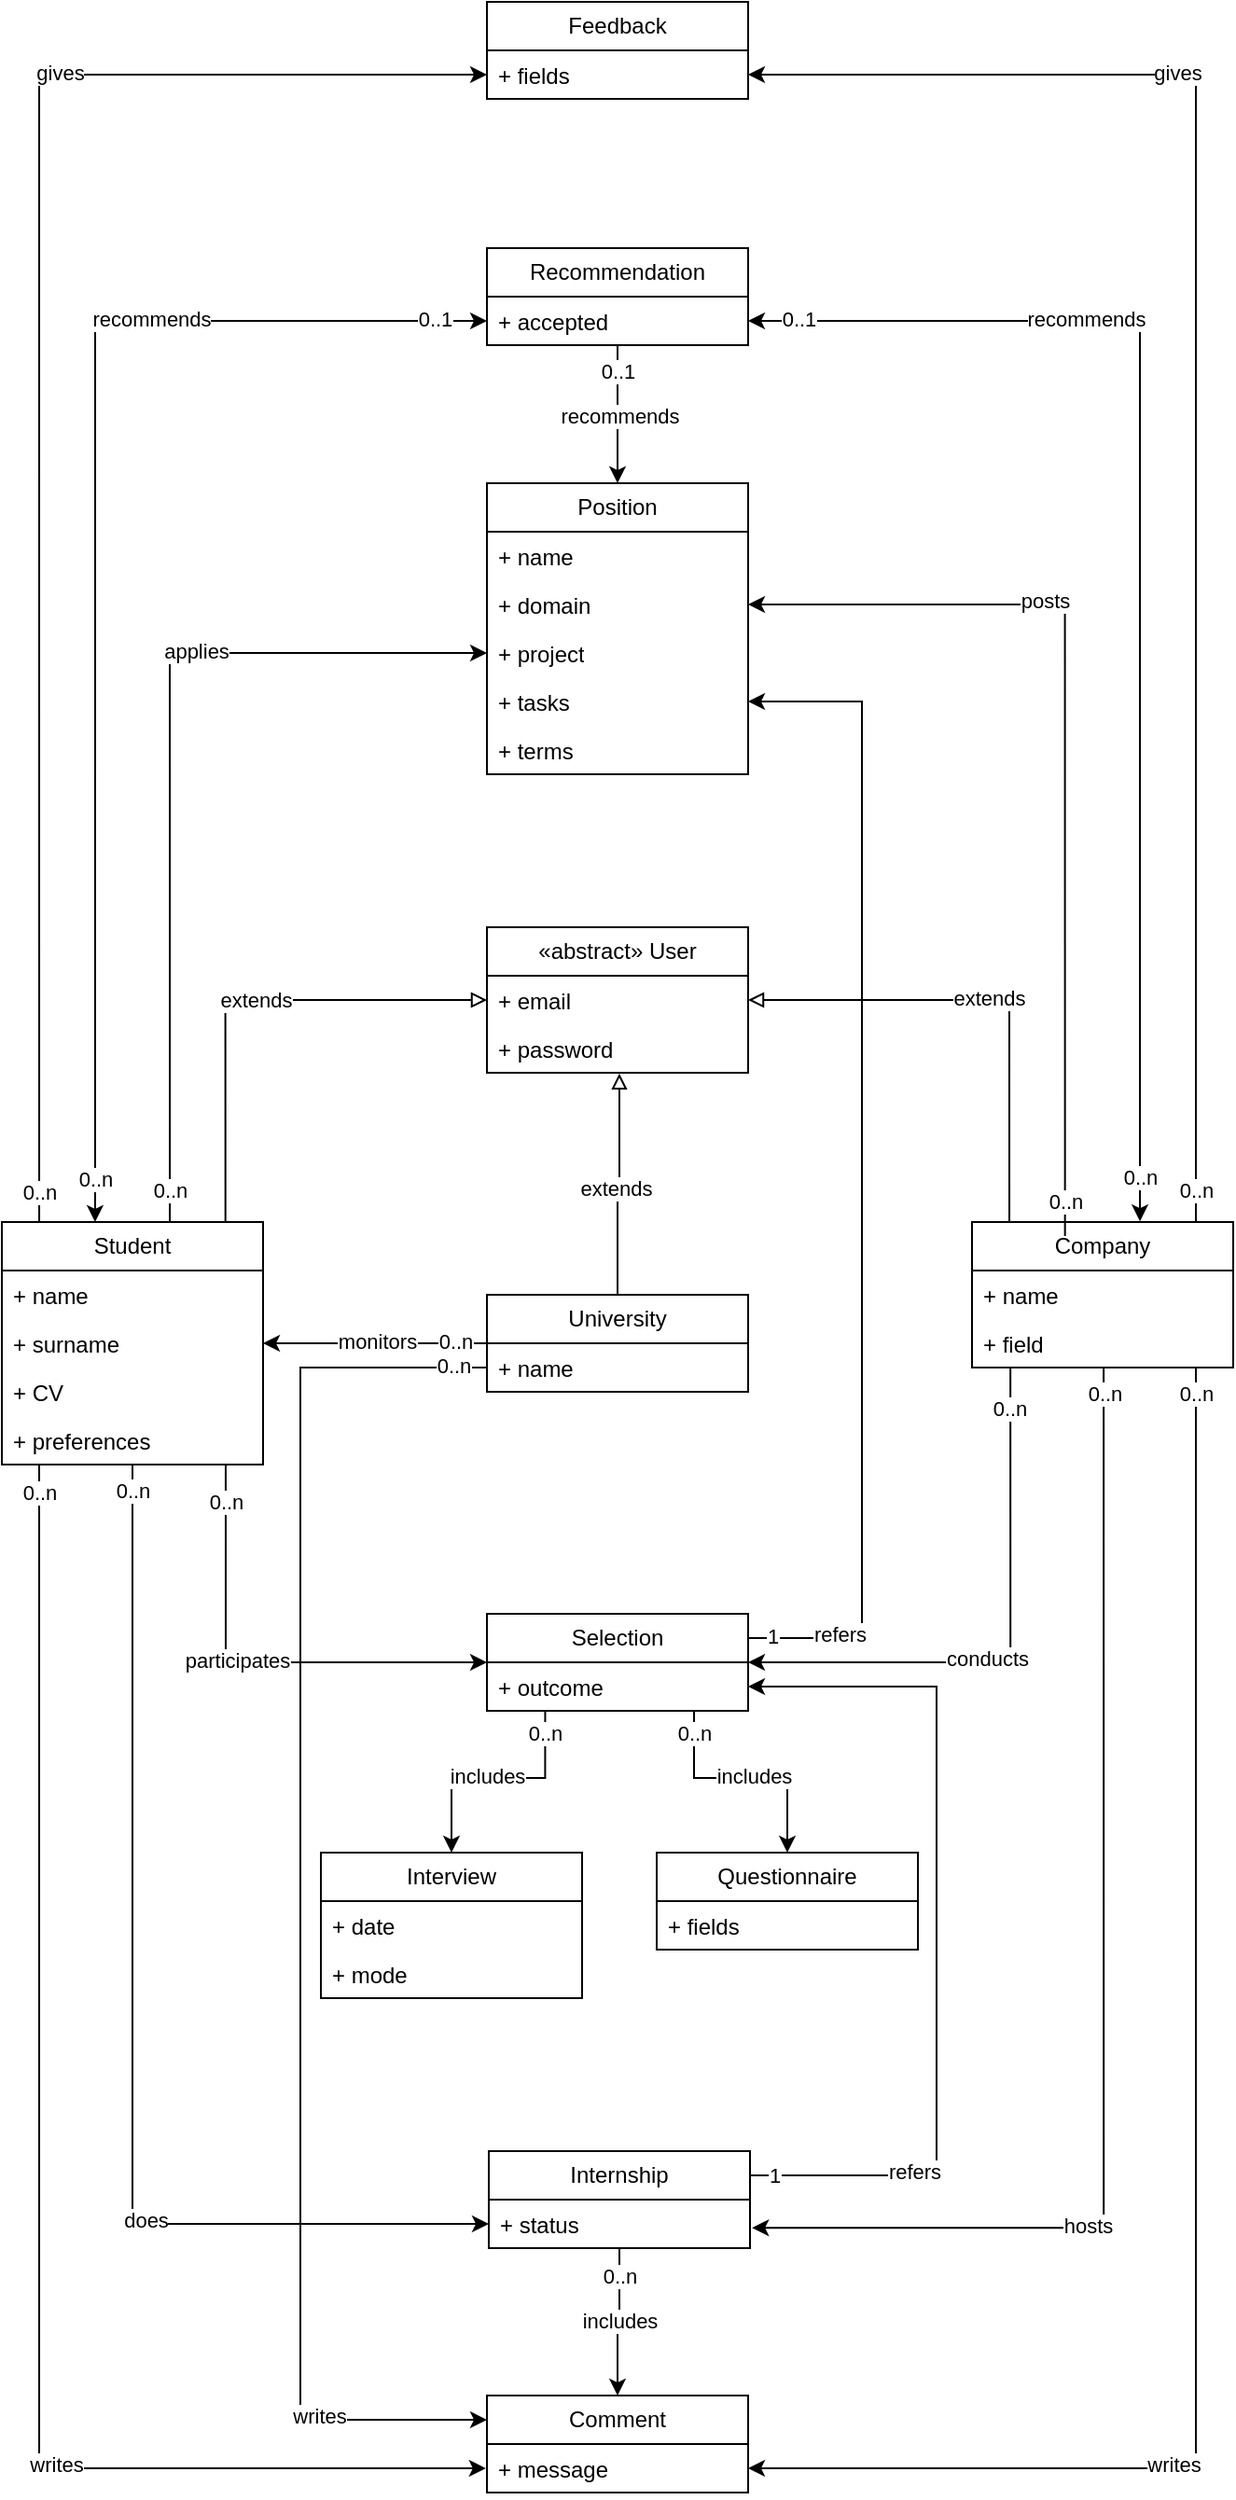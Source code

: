 <mxfile version="25.0.3">
  <diagram name="Page-1" id="PPvmH1AaB3oUjWapdFoi">
    <mxGraphModel grid="1" page="1" gridSize="10" guides="1" tooltips="1" connect="1" arrows="1" fold="1" pageScale="1" pageWidth="827" pageHeight="1169" math="0" shadow="0">
      <root>
        <mxCell id="0" />
        <mxCell id="1" parent="0" />
        <mxCell id="IDTI3LrnGZ6gR2ylKFHj-60" value="" style="html=1;jettySize=18;whiteSpace=wrap;fontSize=13;strokeColor=#333333;strokeOpacity=100;strokeWidth=0.8;rounded=1;arcSize=24;edgeStyle=orthogonalEdgeStyle;startArrow=none;endArrow=block;endFill=1;exitX=-0.006;exitY=0.5;exitPerimeter=0;entryX=-0.007;entryY=0.5;entryPerimeter=0;lucidId=AvyxOF4c-3T6;" edge="1" parent="1">
          <mxGeometry width="100" height="100" relative="1" as="geometry">
            <Array as="points">
              <mxPoint x="20" y="-450" />
              <mxPoint x="20" y="297" />
            </Array>
            <mxPoint x="239.28" y="-442.125" as="sourcePoint" />
          </mxGeometry>
        </mxCell>
        <mxCell id="i2NQAkhH5j3v_ZhsJ4V4-1" value="&lt;span style=&quot;text-align: left;&quot;&gt;&lt;font style=&quot;font-size: 12px;&quot;&gt;«abstract» User&lt;/font&gt;&lt;/span&gt;" style="swimlane;fontStyle=0;childLayout=stackLayout;horizontal=1;startSize=26;fillColor=none;horizontalStack=0;resizeParent=1;resizeParentMax=0;resizeLast=0;collapsible=1;marginBottom=0;whiteSpace=wrap;html=1;" vertex="1" parent="1">
          <mxGeometry x="-1310" y="-624" width="140" height="78" as="geometry" />
        </mxCell>
        <mxCell id="i2NQAkhH5j3v_ZhsJ4V4-3" value="+ email" style="text;strokeColor=none;fillColor=none;align=left;verticalAlign=top;spacingLeft=4;spacingRight=4;overflow=hidden;rotatable=0;points=[[0,0.5],[1,0.5]];portConstraint=eastwest;whiteSpace=wrap;html=1;" vertex="1" parent="i2NQAkhH5j3v_ZhsJ4V4-1">
          <mxGeometry y="26" width="140" height="26" as="geometry" />
        </mxCell>
        <mxCell id="i2NQAkhH5j3v_ZhsJ4V4-4" value="+ password" style="text;strokeColor=none;fillColor=none;align=left;verticalAlign=top;spacingLeft=4;spacingRight=4;overflow=hidden;rotatable=0;points=[[0,0.5],[1,0.5]];portConstraint=eastwest;whiteSpace=wrap;html=1;" vertex="1" parent="i2NQAkhH5j3v_ZhsJ4V4-1">
          <mxGeometry y="52" width="140" height="26" as="geometry" />
        </mxCell>
        <mxCell id="i2NQAkhH5j3v_ZhsJ4V4-24" value="" style="edgeStyle=orthogonalEdgeStyle;rounded=0;orthogonalLoop=1;jettySize=auto;html=1;entryX=0;entryY=0.5;entryDx=0;entryDy=0;endArrow=block;endFill=0;exitX=0.856;exitY=-0.001;exitDx=0;exitDy=0;exitPerimeter=0;" edge="1" parent="1" source="i2NQAkhH5j3v_ZhsJ4V4-5" target="i2NQAkhH5j3v_ZhsJ4V4-3">
          <mxGeometry x="-0.022" y="1" relative="1" as="geometry">
            <mxPoint as="offset" />
          </mxGeometry>
        </mxCell>
        <mxCell id="i2NQAkhH5j3v_ZhsJ4V4-55" value="extends" style="edgeLabel;html=1;align=center;verticalAlign=middle;resizable=0;points=[];" connectable="0" vertex="1" parent="i2NQAkhH5j3v_ZhsJ4V4-24">
          <mxGeometry x="-0.131" relative="1" as="geometry">
            <mxPoint x="16" y="-7" as="offset" />
          </mxGeometry>
        </mxCell>
        <mxCell id="i2NQAkhH5j3v_ZhsJ4V4-48" style="edgeStyle=orthogonalEdgeStyle;rounded=0;orthogonalLoop=1;jettySize=auto;html=1;entryX=0;entryY=0.5;entryDx=0;entryDy=0;exitX=0.643;exitY=-0.002;exitDx=0;exitDy=0;exitPerimeter=0;" edge="1" parent="1" source="i2NQAkhH5j3v_ZhsJ4V4-5" target="i2NQAkhH5j3v_ZhsJ4V4-34">
          <mxGeometry relative="1" as="geometry" />
        </mxCell>
        <mxCell id="i2NQAkhH5j3v_ZhsJ4V4-50" value="0..n" style="edgeLabel;html=1;align=center;verticalAlign=middle;resizable=0;points=[];" connectable="0" vertex="1" parent="i2NQAkhH5j3v_ZhsJ4V4-48">
          <mxGeometry x="-0.914" relative="1" as="geometry">
            <mxPoint y="4" as="offset" />
          </mxGeometry>
        </mxCell>
        <mxCell id="i2NQAkhH5j3v_ZhsJ4V4-53" value="applies" style="edgeLabel;html=1;align=center;verticalAlign=middle;resizable=0;points=[];" connectable="0" vertex="1" parent="i2NQAkhH5j3v_ZhsJ4V4-48">
          <mxGeometry x="0.349" relative="1" as="geometry">
            <mxPoint x="-2" y="-1" as="offset" />
          </mxGeometry>
        </mxCell>
        <mxCell id="i2NQAkhH5j3v_ZhsJ4V4-59" style="edgeStyle=orthogonalEdgeStyle;rounded=0;orthogonalLoop=1;jettySize=auto;html=1;exitX=0.357;exitY=0;exitDx=0;exitDy=0;entryX=0;entryY=0.75;entryDx=0;entryDy=0;startArrow=classic;startFill=1;exitPerimeter=0;" edge="1" parent="1" source="i2NQAkhH5j3v_ZhsJ4V4-5" target="i2NQAkhH5j3v_ZhsJ4V4-56">
          <mxGeometry relative="1" as="geometry" />
        </mxCell>
        <mxCell id="i2NQAkhH5j3v_ZhsJ4V4-61" value="recommends" style="edgeLabel;html=1;align=center;verticalAlign=middle;resizable=0;points=[];" connectable="0" vertex="1" parent="i2NQAkhH5j3v_ZhsJ4V4-59">
          <mxGeometry x="0.396" relative="1" as="geometry">
            <mxPoint x="29" y="-1" as="offset" />
          </mxGeometry>
        </mxCell>
        <mxCell id="i2NQAkhH5j3v_ZhsJ4V4-65" value="0..n" style="edgeLabel;html=1;align=center;verticalAlign=middle;resizable=0;points=[];" connectable="0" vertex="1" parent="i2NQAkhH5j3v_ZhsJ4V4-59">
          <mxGeometry x="-0.945" y="-1" relative="1" as="geometry">
            <mxPoint x="-1" y="-4" as="offset" />
          </mxGeometry>
        </mxCell>
        <mxCell id="i2NQAkhH5j3v_ZhsJ4V4-66" value="0..1" style="edgeLabel;html=1;align=center;verticalAlign=middle;resizable=0;points=[];" connectable="0" vertex="1" parent="i2NQAkhH5j3v_ZhsJ4V4-59">
          <mxGeometry x="0.959" relative="1" as="geometry">
            <mxPoint x="-14" y="-1" as="offset" />
          </mxGeometry>
        </mxCell>
        <mxCell id="i2NQAkhH5j3v_ZhsJ4V4-101" style="edgeStyle=orthogonalEdgeStyle;rounded=0;orthogonalLoop=1;jettySize=auto;html=1;entryX=0;entryY=0.5;entryDx=0;entryDy=0;" edge="1" parent="1" source="i2NQAkhH5j3v_ZhsJ4V4-5" target="i2NQAkhH5j3v_ZhsJ4V4-100">
          <mxGeometry relative="1" as="geometry">
            <mxPoint x="-1500" y="-126" as="targetPoint" />
          </mxGeometry>
        </mxCell>
        <mxCell id="i2NQAkhH5j3v_ZhsJ4V4-109" value="does" style="edgeLabel;html=1;align=center;verticalAlign=middle;resizable=0;points=[];" connectable="0" vertex="1" parent="i2NQAkhH5j3v_ZhsJ4V4-101">
          <mxGeometry x="0.435" relative="1" as="geometry">
            <mxPoint x="-15" y="-2" as="offset" />
          </mxGeometry>
        </mxCell>
        <mxCell id="i2NQAkhH5j3v_ZhsJ4V4-112" value="0..n" style="edgeLabel;html=1;align=center;verticalAlign=middle;resizable=0;points=[];" connectable="0" vertex="1" parent="i2NQAkhH5j3v_ZhsJ4V4-101">
          <mxGeometry x="-0.955" relative="1" as="geometry">
            <mxPoint as="offset" />
          </mxGeometry>
        </mxCell>
        <mxCell id="i2NQAkhH5j3v_ZhsJ4V4-114" style="edgeStyle=orthogonalEdgeStyle;rounded=0;orthogonalLoop=1;jettySize=auto;html=1;entryX=-0.004;entryY=0.462;entryDx=0;entryDy=0;entryPerimeter=0;" edge="1" parent="1" source="i2NQAkhH5j3v_ZhsJ4V4-5" target="i2NQAkhH5j3v_ZhsJ4V4-106">
          <mxGeometry relative="1" as="geometry">
            <Array as="points">
              <mxPoint x="-1550" y="202" />
              <mxPoint x="-1311" y="202" />
            </Array>
            <mxPoint x="-1329" y="202" as="targetPoint" />
          </mxGeometry>
        </mxCell>
        <mxCell id="i2NQAkhH5j3v_ZhsJ4V4-115" value="0..n" style="edgeLabel;html=1;align=center;verticalAlign=middle;resizable=0;points=[];" connectable="0" vertex="1" parent="i2NQAkhH5j3v_ZhsJ4V4-114">
          <mxGeometry x="-0.963" relative="1" as="geometry">
            <mxPoint as="offset" />
          </mxGeometry>
        </mxCell>
        <mxCell id="i2NQAkhH5j3v_ZhsJ4V4-116" value="writes" style="edgeLabel;html=1;align=center;verticalAlign=middle;resizable=0;points=[];" connectable="0" vertex="1" parent="i2NQAkhH5j3v_ZhsJ4V4-114">
          <mxGeometry x="0.429" relative="1" as="geometry">
            <mxPoint x="-9" y="-2" as="offset" />
          </mxGeometry>
        </mxCell>
        <mxCell id="i2NQAkhH5j3v_ZhsJ4V4-5" value="&lt;span style=&quot;text-align: left;&quot;&gt;&lt;font style=&quot;font-size: 12px;&quot;&gt;Student&lt;/font&gt;&lt;/span&gt;" style="swimlane;fontStyle=0;childLayout=stackLayout;horizontal=1;startSize=26;fillColor=none;horizontalStack=0;resizeParent=1;resizeParentMax=0;resizeLast=0;collapsible=1;marginBottom=0;whiteSpace=wrap;html=1;" vertex="1" parent="1">
          <mxGeometry x="-1570" y="-466" width="140" height="130" as="geometry" />
        </mxCell>
        <mxCell id="i2NQAkhH5j3v_ZhsJ4V4-6" value="+ name" style="text;strokeColor=none;fillColor=none;align=left;verticalAlign=top;spacingLeft=4;spacingRight=4;overflow=hidden;rotatable=0;points=[[0,0.5],[1,0.5]];portConstraint=eastwest;whiteSpace=wrap;html=1;" vertex="1" parent="i2NQAkhH5j3v_ZhsJ4V4-5">
          <mxGeometry y="26" width="140" height="26" as="geometry" />
        </mxCell>
        <mxCell id="i2NQAkhH5j3v_ZhsJ4V4-15" value="+ surname" style="text;strokeColor=none;fillColor=none;align=left;verticalAlign=top;spacingLeft=4;spacingRight=4;overflow=hidden;rotatable=0;points=[[0,0.5],[1,0.5]];portConstraint=eastwest;whiteSpace=wrap;html=1;" vertex="1" parent="i2NQAkhH5j3v_ZhsJ4V4-5">
          <mxGeometry y="52" width="140" height="26" as="geometry" />
        </mxCell>
        <mxCell id="i2NQAkhH5j3v_ZhsJ4V4-7" value="+ CV" style="text;strokeColor=none;fillColor=none;align=left;verticalAlign=top;spacingLeft=4;spacingRight=4;overflow=hidden;rotatable=0;points=[[0,0.5],[1,0.5]];portConstraint=eastwest;whiteSpace=wrap;html=1;" vertex="1" parent="i2NQAkhH5j3v_ZhsJ4V4-5">
          <mxGeometry y="78" width="140" height="26" as="geometry" />
        </mxCell>
        <mxCell id="i2NQAkhH5j3v_ZhsJ4V4-16" value="+ preferences" style="text;strokeColor=none;fillColor=none;align=left;verticalAlign=top;spacingLeft=4;spacingRight=4;overflow=hidden;rotatable=0;points=[[0,0.5],[1,0.5]];portConstraint=eastwest;whiteSpace=wrap;html=1;" vertex="1" parent="i2NQAkhH5j3v_ZhsJ4V4-5">
          <mxGeometry y="104" width="140" height="26" as="geometry" />
        </mxCell>
        <mxCell id="i2NQAkhH5j3v_ZhsJ4V4-39" style="edgeStyle=orthogonalEdgeStyle;rounded=0;orthogonalLoop=1;jettySize=auto;html=1;entryX=1;entryY=0.5;entryDx=0;entryDy=0;" edge="1" parent="1" source="i2NQAkhH5j3v_ZhsJ4V4-8" target="i2NQAkhH5j3v_ZhsJ4V4-15">
          <mxGeometry relative="1" as="geometry">
            <mxPoint x="-1420.0" y="-456" as="targetPoint" />
          </mxGeometry>
        </mxCell>
        <mxCell id="i2NQAkhH5j3v_ZhsJ4V4-40" value="monitors" style="edgeLabel;html=1;align=center;verticalAlign=middle;resizable=0;points=[];" connectable="0" vertex="1" parent="i2NQAkhH5j3v_ZhsJ4V4-39">
          <mxGeometry x="-0.219" y="-1" relative="1" as="geometry">
            <mxPoint x="-12" as="offset" />
          </mxGeometry>
        </mxCell>
        <mxCell id="i2NQAkhH5j3v_ZhsJ4V4-67" value="0..n" style="edgeLabel;html=1;align=center;verticalAlign=middle;resizable=0;points=[];" connectable="0" vertex="1" parent="i2NQAkhH5j3v_ZhsJ4V4-39">
          <mxGeometry x="-0.891" relative="1" as="geometry">
            <mxPoint x="-11" y="-1" as="offset" />
          </mxGeometry>
        </mxCell>
        <mxCell id="i2NQAkhH5j3v_ZhsJ4V4-8" value="&lt;span style=&quot;text-align: left;&quot;&gt;&lt;font style=&quot;font-size: 12px;&quot;&gt;University&lt;/font&gt;&lt;/span&gt;" style="swimlane;fontStyle=0;childLayout=stackLayout;horizontal=1;startSize=26;fillColor=none;horizontalStack=0;resizeParent=1;resizeParentMax=0;resizeLast=0;collapsible=1;marginBottom=0;whiteSpace=wrap;html=1;" vertex="1" parent="1">
          <mxGeometry x="-1310" y="-427" width="140" height="52" as="geometry" />
        </mxCell>
        <mxCell id="i2NQAkhH5j3v_ZhsJ4V4-9" value="+ name" style="text;strokeColor=none;fillColor=none;align=left;verticalAlign=top;spacingLeft=4;spacingRight=4;overflow=hidden;rotatable=0;points=[[0,0.5],[1,0.5]];portConstraint=eastwest;whiteSpace=wrap;html=1;" vertex="1" parent="i2NQAkhH5j3v_ZhsJ4V4-8">
          <mxGeometry y="26" width="140" height="26" as="geometry" />
        </mxCell>
        <mxCell id="i2NQAkhH5j3v_ZhsJ4V4-23" style="edgeStyle=orthogonalEdgeStyle;rounded=0;orthogonalLoop=1;jettySize=auto;html=1;entryX=1;entryY=0.5;entryDx=0;entryDy=0;endArrow=block;endFill=0;exitX=0.143;exitY=-0.004;exitDx=0;exitDy=0;exitPerimeter=0;" edge="1" parent="1" source="i2NQAkhH5j3v_ZhsJ4V4-11" target="i2NQAkhH5j3v_ZhsJ4V4-3">
          <mxGeometry relative="1" as="geometry" />
        </mxCell>
        <mxCell id="i2NQAkhH5j3v_ZhsJ4V4-28" value="extends" style="edgeLabel;html=1;align=center;verticalAlign=middle;resizable=0;points=[];" connectable="0" vertex="1" parent="i2NQAkhH5j3v_ZhsJ4V4-23">
          <mxGeometry x="-0.511" y="-2" relative="1" as="geometry">
            <mxPoint x="-13" y="-57" as="offset" />
          </mxGeometry>
        </mxCell>
        <mxCell id="i2NQAkhH5j3v_ZhsJ4V4-60" style="edgeStyle=orthogonalEdgeStyle;rounded=0;orthogonalLoop=1;jettySize=auto;html=1;exitX=0.643;exitY=-0.005;exitDx=0;exitDy=0;entryX=1;entryY=0.75;entryDx=0;entryDy=0;startArrow=classic;startFill=1;exitPerimeter=0;" edge="1" parent="1" source="i2NQAkhH5j3v_ZhsJ4V4-11" target="i2NQAkhH5j3v_ZhsJ4V4-56">
          <mxGeometry relative="1" as="geometry" />
        </mxCell>
        <mxCell id="i2NQAkhH5j3v_ZhsJ4V4-62" value="recommends" style="edgeLabel;html=1;align=center;verticalAlign=middle;resizable=0;points=[];" connectable="0" vertex="1" parent="i2NQAkhH5j3v_ZhsJ4V4-60">
          <mxGeometry x="0.396" relative="1" as="geometry">
            <mxPoint x="-28" y="-1" as="offset" />
          </mxGeometry>
        </mxCell>
        <mxCell id="i2NQAkhH5j3v_ZhsJ4V4-63" value="0..1" style="edgeLabel;html=1;align=center;verticalAlign=middle;resizable=0;points=[];" connectable="0" vertex="1" parent="i2NQAkhH5j3v_ZhsJ4V4-60">
          <mxGeometry x="0.948" y="-1" relative="1" as="geometry">
            <mxPoint x="9" as="offset" />
          </mxGeometry>
        </mxCell>
        <mxCell id="i2NQAkhH5j3v_ZhsJ4V4-64" value="0..n" style="edgeLabel;html=1;align=center;verticalAlign=middle;resizable=0;points=[];" connectable="0" vertex="1" parent="i2NQAkhH5j3v_ZhsJ4V4-60">
          <mxGeometry x="-0.941" relative="1" as="geometry">
            <mxPoint y="-3" as="offset" />
          </mxGeometry>
        </mxCell>
        <mxCell id="i2NQAkhH5j3v_ZhsJ4V4-72" style="edgeStyle=orthogonalEdgeStyle;rounded=0;orthogonalLoop=1;jettySize=auto;html=1;entryX=1;entryY=0.5;entryDx=0;entryDy=0;" edge="1" parent="1" target="i2NQAkhH5j3v_ZhsJ4V4-69">
          <mxGeometry relative="1" as="geometry">
            <mxPoint x="-930" y="-466" as="sourcePoint" />
            <mxPoint x="-1139" y="-1088" as="targetPoint" />
            <Array as="points">
              <mxPoint x="-930" y="-1081" />
            </Array>
          </mxGeometry>
        </mxCell>
        <mxCell id="i2NQAkhH5j3v_ZhsJ4V4-75" value="gives" style="edgeLabel;html=1;align=center;verticalAlign=middle;resizable=0;points=[];" connectable="0" vertex="1" parent="i2NQAkhH5j3v_ZhsJ4V4-72">
          <mxGeometry x="0.473" relative="1" as="geometry">
            <mxPoint x="4" y="-1" as="offset" />
          </mxGeometry>
        </mxCell>
        <mxCell id="i2NQAkhH5j3v_ZhsJ4V4-76" value="0..n" style="edgeLabel;html=1;align=center;verticalAlign=middle;resizable=0;points=[];" connectable="0" vertex="1" parent="i2NQAkhH5j3v_ZhsJ4V4-72">
          <mxGeometry x="-0.974" relative="1" as="geometry">
            <mxPoint y="-6" as="offset" />
          </mxGeometry>
        </mxCell>
        <mxCell id="i2NQAkhH5j3v_ZhsJ4V4-102" style="edgeStyle=orthogonalEdgeStyle;rounded=0;orthogonalLoop=1;jettySize=auto;html=1;exitX=0.504;exitY=1.021;exitDx=0;exitDy=0;exitPerimeter=0;entryX=1.008;entryY=0.58;entryDx=0;entryDy=0;entryPerimeter=0;" edge="1" parent="1" source="i2NQAkhH5j3v_ZhsJ4V4-30" target="i2NQAkhH5j3v_ZhsJ4V4-100">
          <mxGeometry relative="1" as="geometry">
            <mxPoint x="-980" y="-376" as="sourcePoint" />
            <Array as="points">
              <mxPoint x="-979" y="73" />
            </Array>
            <mxPoint x="-1159" y="73" as="targetPoint" />
          </mxGeometry>
        </mxCell>
        <mxCell id="i2NQAkhH5j3v_ZhsJ4V4-110" value="hosts" style="edgeLabel;html=1;align=center;verticalAlign=middle;resizable=0;points=[];" connectable="0" vertex="1" parent="i2NQAkhH5j3v_ZhsJ4V4-102">
          <mxGeometry x="0.509" y="-1" relative="1" as="geometry">
            <mxPoint x="20" as="offset" />
          </mxGeometry>
        </mxCell>
        <mxCell id="i2NQAkhH5j3v_ZhsJ4V4-111" value="0..n" style="edgeLabel;html=1;align=center;verticalAlign=middle;resizable=0;points=[];" connectable="0" vertex="1" parent="i2NQAkhH5j3v_ZhsJ4V4-102">
          <mxGeometry x="-0.978" relative="1" as="geometry">
            <mxPoint y="6" as="offset" />
          </mxGeometry>
        </mxCell>
        <mxCell id="i2NQAkhH5j3v_ZhsJ4V4-11" value="&lt;span style=&quot;text-align: left;&quot;&gt;&lt;font style=&quot;font-size: 12px;&quot;&gt;Company&lt;/font&gt;&lt;/span&gt;" style="swimlane;fontStyle=0;childLayout=stackLayout;horizontal=1;startSize=26;fillColor=none;horizontalStack=0;resizeParent=1;resizeParentMax=0;resizeLast=0;collapsible=1;marginBottom=0;whiteSpace=wrap;html=1;" vertex="1" parent="1">
          <mxGeometry x="-1050" y="-466" width="140" height="78" as="geometry" />
        </mxCell>
        <mxCell id="i2NQAkhH5j3v_ZhsJ4V4-12" value="+ name" style="text;strokeColor=none;fillColor=none;align=left;verticalAlign=top;spacingLeft=4;spacingRight=4;overflow=hidden;rotatable=0;points=[[0,0.5],[1,0.5]];portConstraint=eastwest;whiteSpace=wrap;html=1;" vertex="1" parent="i2NQAkhH5j3v_ZhsJ4V4-11">
          <mxGeometry y="26" width="140" height="26" as="geometry" />
        </mxCell>
        <mxCell id="i2NQAkhH5j3v_ZhsJ4V4-30" value="+ field" style="text;strokeColor=none;fillColor=none;align=left;verticalAlign=top;spacingLeft=4;spacingRight=4;overflow=hidden;rotatable=0;points=[[0,0.5],[1,0.5]];portConstraint=eastwest;whiteSpace=wrap;html=1;" vertex="1" parent="i2NQAkhH5j3v_ZhsJ4V4-11">
          <mxGeometry y="52" width="140" height="26" as="geometry" />
        </mxCell>
        <mxCell id="i2NQAkhH5j3v_ZhsJ4V4-19" style="edgeStyle=orthogonalEdgeStyle;rounded=0;orthogonalLoop=1;jettySize=auto;html=1;entryX=0.507;entryY=1.016;entryDx=0;entryDy=0;entryPerimeter=0;endArrow=block;endFill=0;" edge="1" parent="1" source="i2NQAkhH5j3v_ZhsJ4V4-8" target="i2NQAkhH5j3v_ZhsJ4V4-4">
          <mxGeometry relative="1" as="geometry" />
        </mxCell>
        <mxCell id="i2NQAkhH5j3v_ZhsJ4V4-26" value="extends" style="edgeLabel;html=1;align=center;verticalAlign=middle;resizable=0;points=[];" connectable="0" vertex="1" parent="i2NQAkhH5j3v_ZhsJ4V4-19">
          <mxGeometry x="-0.124" y="2" relative="1" as="geometry">
            <mxPoint x="1" y="-5" as="offset" />
          </mxGeometry>
        </mxCell>
        <mxCell id="i2NQAkhH5j3v_ZhsJ4V4-38" style="edgeStyle=orthogonalEdgeStyle;rounded=0;orthogonalLoop=1;jettySize=auto;html=1;entryX=0.356;entryY=-0.006;entryDx=0;entryDy=0;startArrow=classic;startFill=1;endArrow=none;endFill=0;exitX=1;exitY=0.5;exitDx=0;exitDy=0;entryPerimeter=0;" edge="1" parent="1" source="i2NQAkhH5j3v_ZhsJ4V4-33">
          <mxGeometry relative="1" as="geometry">
            <mxPoint x="-1000.16" y="-458.468" as="targetPoint" />
            <mxPoint x="-1170.56" y="-784.866" as="sourcePoint" />
            <Array as="points">
              <mxPoint x="-1000" y="-797" />
            </Array>
          </mxGeometry>
        </mxCell>
        <mxCell id="i2NQAkhH5j3v_ZhsJ4V4-46" value="0..n" style="edgeLabel;html=1;align=center;verticalAlign=middle;resizable=0;points=[];" connectable="0" vertex="1" parent="i2NQAkhH5j3v_ZhsJ4V4-38">
          <mxGeometry x="0.928" y="-1" relative="1" as="geometry">
            <mxPoint x="1" as="offset" />
          </mxGeometry>
        </mxCell>
        <mxCell id="i2NQAkhH5j3v_ZhsJ4V4-54" value="posts" style="edgeLabel;html=1;align=center;verticalAlign=middle;resizable=0;points=[];" connectable="0" vertex="1" parent="i2NQAkhH5j3v_ZhsJ4V4-38">
          <mxGeometry x="-0.228" relative="1" as="geometry">
            <mxPoint x="-11" y="-28" as="offset" />
          </mxGeometry>
        </mxCell>
        <mxCell id="i2NQAkhH5j3v_ZhsJ4V4-31" value="&lt;span style=&quot;text-align: left;&quot;&gt;&lt;font style=&quot;font-size: 12px;&quot;&gt;Position&lt;/font&gt;&lt;/span&gt;" style="swimlane;fontStyle=0;childLayout=stackLayout;horizontal=1;startSize=26;fillColor=none;horizontalStack=0;resizeParent=1;resizeParentMax=0;resizeLast=0;collapsible=1;marginBottom=0;whiteSpace=wrap;html=1;" vertex="1" parent="1">
          <mxGeometry x="-1310" y="-862" width="140" height="156" as="geometry" />
        </mxCell>
        <mxCell id="i2NQAkhH5j3v_ZhsJ4V4-32" value="+ name" style="text;strokeColor=none;fillColor=none;align=left;verticalAlign=top;spacingLeft=4;spacingRight=4;overflow=hidden;rotatable=0;points=[[0,0.5],[1,0.5]];portConstraint=eastwest;whiteSpace=wrap;html=1;" vertex="1" parent="i2NQAkhH5j3v_ZhsJ4V4-31">
          <mxGeometry y="26" width="140" height="26" as="geometry" />
        </mxCell>
        <mxCell id="i2NQAkhH5j3v_ZhsJ4V4-33" value="+ domain" style="text;strokeColor=none;fillColor=none;align=left;verticalAlign=top;spacingLeft=4;spacingRight=4;overflow=hidden;rotatable=0;points=[[0,0.5],[1,0.5]];portConstraint=eastwest;whiteSpace=wrap;html=1;" vertex="1" parent="i2NQAkhH5j3v_ZhsJ4V4-31">
          <mxGeometry y="52" width="140" height="26" as="geometry" />
        </mxCell>
        <mxCell id="i2NQAkhH5j3v_ZhsJ4V4-34" value="+ project" style="text;strokeColor=none;fillColor=none;align=left;verticalAlign=top;spacingLeft=4;spacingRight=4;overflow=hidden;rotatable=0;points=[[0,0.5],[1,0.5]];portConstraint=eastwest;whiteSpace=wrap;html=1;" vertex="1" parent="i2NQAkhH5j3v_ZhsJ4V4-31">
          <mxGeometry y="78" width="140" height="26" as="geometry" />
        </mxCell>
        <mxCell id="i2NQAkhH5j3v_ZhsJ4V4-36" value="+ tasks" style="text;strokeColor=none;fillColor=none;align=left;verticalAlign=top;spacingLeft=4;spacingRight=4;overflow=hidden;rotatable=0;points=[[0,0.5],[1,0.5]];portConstraint=eastwest;whiteSpace=wrap;html=1;" vertex="1" parent="i2NQAkhH5j3v_ZhsJ4V4-31">
          <mxGeometry y="104" width="140" height="26" as="geometry" />
        </mxCell>
        <mxCell id="i2NQAkhH5j3v_ZhsJ4V4-35" value="+ terms" style="text;strokeColor=none;fillColor=none;align=left;verticalAlign=top;spacingLeft=4;spacingRight=4;overflow=hidden;rotatable=0;points=[[0,0.5],[1,0.5]];portConstraint=eastwest;whiteSpace=wrap;html=1;" vertex="1" parent="i2NQAkhH5j3v_ZhsJ4V4-31">
          <mxGeometry y="130" width="140" height="26" as="geometry" />
        </mxCell>
        <mxCell id="90El0ddppyd9xJCtUdXy-1" style="edgeStyle=orthogonalEdgeStyle;rounded=0;orthogonalLoop=1;jettySize=auto;html=1;" edge="1" parent="1" source="i2NQAkhH5j3v_ZhsJ4V4-56" target="i2NQAkhH5j3v_ZhsJ4V4-31">
          <mxGeometry relative="1" as="geometry" />
        </mxCell>
        <mxCell id="i2NQAkhH5j3v_ZhsJ4V4-56" value="&lt;div style=&quot;text-align: left;&quot;&gt;Recommendation&lt;/div&gt;" style="swimlane;fontStyle=0;childLayout=stackLayout;horizontal=1;startSize=26;fillColor=none;horizontalStack=0;resizeParent=1;resizeParentMax=0;resizeLast=0;collapsible=1;marginBottom=0;whiteSpace=wrap;html=1;" vertex="1" parent="1">
          <mxGeometry x="-1310" y="-988" width="140" height="52" as="geometry" />
        </mxCell>
        <mxCell id="P8UWad_3f26MbLTIOTNe-1" value="+ accepted" style="text;strokeColor=none;fillColor=none;align=left;verticalAlign=top;spacingLeft=4;spacingRight=4;overflow=hidden;rotatable=0;points=[[0,0.5],[1,0.5]];portConstraint=eastwest;whiteSpace=wrap;html=1;" vertex="1" parent="i2NQAkhH5j3v_ZhsJ4V4-56">
          <mxGeometry y="26" width="140" height="26" as="geometry" />
        </mxCell>
        <mxCell id="i2NQAkhH5j3v_ZhsJ4V4-68" value="&lt;div style=&quot;text-align: left;&quot;&gt;Feedback&lt;/div&gt;" style="swimlane;fontStyle=0;childLayout=stackLayout;horizontal=1;startSize=26;fillColor=none;horizontalStack=0;resizeParent=1;resizeParentMax=0;resizeLast=0;collapsible=1;marginBottom=0;whiteSpace=wrap;html=1;" vertex="1" parent="1">
          <mxGeometry x="-1310" y="-1120" width="140" height="52" as="geometry" />
        </mxCell>
        <mxCell id="i2NQAkhH5j3v_ZhsJ4V4-69" value="+ fields" style="text;strokeColor=none;fillColor=none;align=left;verticalAlign=top;spacingLeft=4;spacingRight=4;overflow=hidden;rotatable=0;points=[[0,0.5],[1,0.5]];portConstraint=eastwest;whiteSpace=wrap;html=1;" vertex="1" parent="i2NQAkhH5j3v_ZhsJ4V4-68">
          <mxGeometry y="26" width="140" height="26" as="geometry" />
        </mxCell>
        <mxCell id="i2NQAkhH5j3v_ZhsJ4V4-71" style="edgeStyle=orthogonalEdgeStyle;rounded=0;orthogonalLoop=1;jettySize=auto;html=1;entryX=0.143;entryY=0;entryDx=0;entryDy=0;entryPerimeter=0;startArrow=classic;startFill=1;endArrow=none;endFill=0;" edge="1" parent="1" source="i2NQAkhH5j3v_ZhsJ4V4-69" target="i2NQAkhH5j3v_ZhsJ4V4-5">
          <mxGeometry relative="1" as="geometry" />
        </mxCell>
        <mxCell id="i2NQAkhH5j3v_ZhsJ4V4-73" value="0..n" style="edgeLabel;html=1;align=center;verticalAlign=middle;resizable=0;points=[];" connectable="0" vertex="1" parent="i2NQAkhH5j3v_ZhsJ4V4-71">
          <mxGeometry x="0.974" relative="1" as="geometry">
            <mxPoint y="-5" as="offset" />
          </mxGeometry>
        </mxCell>
        <mxCell id="i2NQAkhH5j3v_ZhsJ4V4-74" value="gives" style="edgeLabel;html=1;align=center;verticalAlign=middle;resizable=0;points=[];" connectable="0" vertex="1" parent="i2NQAkhH5j3v_ZhsJ4V4-71">
          <mxGeometry x="-0.463" y="1" relative="1" as="geometry">
            <mxPoint y="-2" as="offset" />
          </mxGeometry>
        </mxCell>
        <mxCell id="i2NQAkhH5j3v_ZhsJ4V4-81" style="edgeStyle=orthogonalEdgeStyle;rounded=0;orthogonalLoop=1;jettySize=auto;html=1;entryX=0.857;entryY=0.986;entryDx=0;entryDy=0;entryPerimeter=0;exitX=0;exitY=0.5;exitDx=0;exitDy=0;startArrow=classic;startFill=1;endArrow=none;endFill=0;" edge="1" parent="1" source="i2NQAkhH5j3v_ZhsJ4V4-77" target="i2NQAkhH5j3v_ZhsJ4V4-16">
          <mxGeometry relative="1" as="geometry">
            <mxPoint x="-1460" y="-326" as="targetPoint" />
          </mxGeometry>
        </mxCell>
        <mxCell id="i2NQAkhH5j3v_ZhsJ4V4-82" value="participates" style="edgeLabel;html=1;align=center;verticalAlign=middle;resizable=0;points=[];" connectable="0" vertex="1" parent="i2NQAkhH5j3v_ZhsJ4V4-81">
          <mxGeometry x="0.132" y="1" relative="1" as="geometry">
            <mxPoint x="5" y="-2" as="offset" />
          </mxGeometry>
        </mxCell>
        <mxCell id="i2NQAkhH5j3v_ZhsJ4V4-77" value="&lt;span style=&quot;text-align: left;&quot;&gt;&lt;font style=&quot;font-size: 12px;&quot;&gt;Selection&lt;/font&gt;&lt;/span&gt;" style="swimlane;fontStyle=0;childLayout=stackLayout;horizontal=1;startSize=26;fillColor=none;horizontalStack=0;resizeParent=1;resizeParentMax=0;resizeLast=0;collapsible=1;marginBottom=0;whiteSpace=wrap;html=1;" vertex="1" parent="1">
          <mxGeometry x="-1310" y="-256" width="140" height="52" as="geometry" />
        </mxCell>
        <mxCell id="i2NQAkhH5j3v_ZhsJ4V4-78" value="+ outcome" style="text;strokeColor=none;fillColor=none;align=left;verticalAlign=top;spacingLeft=4;spacingRight=4;overflow=hidden;rotatable=0;points=[[0,0.5],[1,0.5]];portConstraint=eastwest;whiteSpace=wrap;html=1;" vertex="1" parent="i2NQAkhH5j3v_ZhsJ4V4-77">
          <mxGeometry y="26" width="140" height="26" as="geometry" />
        </mxCell>
        <mxCell id="i2NQAkhH5j3v_ZhsJ4V4-79" style="edgeStyle=orthogonalEdgeStyle;rounded=0;orthogonalLoop=1;jettySize=auto;html=1;entryX=0.147;entryY=0.99;entryDx=0;entryDy=0;entryPerimeter=0;exitX=1;exitY=0.5;exitDx=0;exitDy=0;startArrow=classic;startFill=1;endArrow=none;endFill=0;" edge="1" parent="1" source="i2NQAkhH5j3v_ZhsJ4V4-77" target="i2NQAkhH5j3v_ZhsJ4V4-30">
          <mxGeometry relative="1" as="geometry">
            <Array as="points">
              <mxPoint x="-1029" y="-230" />
            </Array>
          </mxGeometry>
        </mxCell>
        <mxCell id="i2NQAkhH5j3v_ZhsJ4V4-83" value="conducts" style="edgeLabel;html=1;align=center;verticalAlign=middle;resizable=0;points=[];" connectable="0" vertex="1" parent="i2NQAkhH5j3v_ZhsJ4V4-79">
          <mxGeometry x="-0.057" relative="1" as="geometry">
            <mxPoint x="-13" y="-2" as="offset" />
          </mxGeometry>
        </mxCell>
        <mxCell id="i2NQAkhH5j3v_ZhsJ4V4-88" style="edgeStyle=orthogonalEdgeStyle;rounded=0;orthogonalLoop=1;jettySize=auto;html=1;entryX=0.5;entryY=0;entryDx=0;entryDy=0;exitX=0.223;exitY=0.991;exitDx=0;exitDy=0;exitPerimeter=0;" edge="1" parent="1" source="i2NQAkhH5j3v_ZhsJ4V4-78" target="i2NQAkhH5j3v_ZhsJ4V4-91">
          <mxGeometry relative="1" as="geometry">
            <Array as="points">
              <mxPoint x="-1279" y="-168" />
              <mxPoint x="-1329" y="-168" />
            </Array>
            <mxPoint x="-1329" y="-122" as="targetPoint" />
            <mxPoint x="-1279" y="-198" as="sourcePoint" />
          </mxGeometry>
        </mxCell>
        <mxCell id="i2NQAkhH5j3v_ZhsJ4V4-89" value="includes" style="edgeLabel;html=1;align=center;verticalAlign=middle;resizable=0;points=[];" connectable="0" vertex="1" parent="i2NQAkhH5j3v_ZhsJ4V4-88">
          <mxGeometry x="-0.015" relative="1" as="geometry">
            <mxPoint x="-5" y="-1" as="offset" />
          </mxGeometry>
        </mxCell>
        <mxCell id="i2NQAkhH5j3v_ZhsJ4V4-90" value="0..n" style="edgeLabel;html=1;align=center;verticalAlign=middle;resizable=0;points=[];" connectable="0" vertex="1" parent="i2NQAkhH5j3v_ZhsJ4V4-88">
          <mxGeometry x="-0.8" relative="1" as="geometry">
            <mxPoint y="-1" as="offset" />
          </mxGeometry>
        </mxCell>
        <mxCell id="i2NQAkhH5j3v_ZhsJ4V4-91" value="&lt;span style=&quot;text-align: left;&quot;&gt;&lt;font style=&quot;font-size: 12px;&quot;&gt;Interview&lt;/font&gt;&lt;/span&gt;" style="swimlane;fontStyle=0;childLayout=stackLayout;horizontal=1;startSize=26;fillColor=none;horizontalStack=0;resizeParent=1;resizeParentMax=0;resizeLast=0;collapsible=1;marginBottom=0;whiteSpace=wrap;html=1;" vertex="1" parent="1">
          <mxGeometry x="-1399" y="-128" width="140" height="78" as="geometry" />
        </mxCell>
        <mxCell id="i2NQAkhH5j3v_ZhsJ4V4-92" value="+ date" style="text;strokeColor=none;fillColor=none;align=left;verticalAlign=top;spacingLeft=4;spacingRight=4;overflow=hidden;rotatable=0;points=[[0,0.5],[1,0.5]];portConstraint=eastwest;whiteSpace=wrap;html=1;" vertex="1" parent="i2NQAkhH5j3v_ZhsJ4V4-91">
          <mxGeometry y="26" width="140" height="26" as="geometry" />
        </mxCell>
        <mxCell id="pqcIYOuWjOUaQB64ZAQg-2" value="+ mode" style="text;strokeColor=none;fillColor=none;align=left;verticalAlign=top;spacingLeft=4;spacingRight=4;overflow=hidden;rotatable=0;points=[[0,0.5],[1,0.5]];portConstraint=eastwest;whiteSpace=wrap;html=1;" vertex="1" parent="i2NQAkhH5j3v_ZhsJ4V4-91">
          <mxGeometry y="52" width="140" height="26" as="geometry" />
        </mxCell>
        <mxCell id="i2NQAkhH5j3v_ZhsJ4V4-93" value="&lt;span style=&quot;text-align: left;&quot;&gt;&lt;font style=&quot;font-size: 12px;&quot;&gt;Questionnaire&lt;/font&gt;&lt;/span&gt;" style="swimlane;fontStyle=0;childLayout=stackLayout;horizontal=1;startSize=26;fillColor=none;horizontalStack=0;resizeParent=1;resizeParentMax=0;resizeLast=0;collapsible=1;marginBottom=0;whiteSpace=wrap;html=1;" vertex="1" parent="1">
          <mxGeometry x="-1219" y="-128" width="140" height="52" as="geometry" />
        </mxCell>
        <mxCell id="i2NQAkhH5j3v_ZhsJ4V4-94" value="+ fields" style="text;strokeColor=none;fillColor=none;align=left;verticalAlign=top;spacingLeft=4;spacingRight=4;overflow=hidden;rotatable=0;points=[[0,0.5],[1,0.5]];portConstraint=eastwest;whiteSpace=wrap;html=1;" vertex="1" parent="i2NQAkhH5j3v_ZhsJ4V4-93">
          <mxGeometry y="26" width="140" height="26" as="geometry" />
        </mxCell>
        <mxCell id="i2NQAkhH5j3v_ZhsJ4V4-103" style="edgeStyle=orthogonalEdgeStyle;rounded=0;orthogonalLoop=1;jettySize=auto;html=1;entryX=0.5;entryY=0;entryDx=0;entryDy=0;" edge="1" parent="1" source="i2NQAkhH5j3v_ZhsJ4V4-99" target="i2NQAkhH5j3v_ZhsJ4V4-105">
          <mxGeometry relative="1" as="geometry">
            <mxPoint x="-1230" y="254" as="targetPoint" />
          </mxGeometry>
        </mxCell>
        <mxCell id="i2NQAkhH5j3v_ZhsJ4V4-119" value="0..n" style="edgeLabel;html=1;align=center;verticalAlign=middle;resizable=0;points=[];" connectable="0" vertex="1" parent="i2NQAkhH5j3v_ZhsJ4V4-103">
          <mxGeometry x="-0.789" relative="1" as="geometry">
            <mxPoint y="6" as="offset" />
          </mxGeometry>
        </mxCell>
        <mxCell id="i2NQAkhH5j3v_ZhsJ4V4-120" value="includes" style="edgeLabel;html=1;align=center;verticalAlign=middle;resizable=0;points=[];" connectable="0" vertex="1" parent="i2NQAkhH5j3v_ZhsJ4V4-103">
          <mxGeometry x="0.139" relative="1" as="geometry">
            <mxPoint x="1" y="-6" as="offset" />
          </mxGeometry>
        </mxCell>
        <mxCell id="i2NQAkhH5j3v_ZhsJ4V4-123" style="edgeStyle=orthogonalEdgeStyle;rounded=0;orthogonalLoop=1;jettySize=auto;html=1;exitX=1;exitY=0.25;exitDx=0;exitDy=0;entryX=1;entryY=0.5;entryDx=0;entryDy=0;" edge="1" parent="1" source="i2NQAkhH5j3v_ZhsJ4V4-99" target="i2NQAkhH5j3v_ZhsJ4V4-78">
          <mxGeometry relative="1" as="geometry">
            <mxPoint x="-1169" y="-797" as="targetPoint" />
            <Array as="points">
              <mxPoint x="-1069" y="45" />
              <mxPoint x="-1069" y="-217" />
            </Array>
          </mxGeometry>
        </mxCell>
        <mxCell id="i2NQAkhH5j3v_ZhsJ4V4-99" value="&lt;span style=&quot;text-align: left;&quot;&gt;&lt;font style=&quot;font-size: 12px;&quot;&gt;Internship&lt;/font&gt;&lt;/span&gt;" style="swimlane;fontStyle=0;childLayout=stackLayout;horizontal=1;startSize=26;fillColor=none;horizontalStack=0;resizeParent=1;resizeParentMax=0;resizeLast=0;collapsible=1;marginBottom=0;whiteSpace=wrap;html=1;" vertex="1" parent="1">
          <mxGeometry x="-1309" y="32" width="140" height="52" as="geometry" />
        </mxCell>
        <mxCell id="i2NQAkhH5j3v_ZhsJ4V4-100" value="+ status" style="text;strokeColor=none;fillColor=none;align=left;verticalAlign=top;spacingLeft=4;spacingRight=4;overflow=hidden;rotatable=0;points=[[0,0.5],[1,0.5]];portConstraint=eastwest;whiteSpace=wrap;html=1;" vertex="1" parent="i2NQAkhH5j3v_ZhsJ4V4-99">
          <mxGeometry y="26" width="140" height="26" as="geometry" />
        </mxCell>
        <mxCell id="i2NQAkhH5j3v_ZhsJ4V4-105" value="Comment" style="swimlane;fontStyle=0;childLayout=stackLayout;horizontal=1;startSize=26;fillColor=none;horizontalStack=0;resizeParent=1;resizeParentMax=0;resizeLast=0;collapsible=1;marginBottom=0;whiteSpace=wrap;html=1;" vertex="1" parent="1">
          <mxGeometry x="-1310" y="163" width="140" height="52" as="geometry" />
        </mxCell>
        <mxCell id="i2NQAkhH5j3v_ZhsJ4V4-106" value="+ message" style="text;strokeColor=none;fillColor=none;align=left;verticalAlign=top;spacingLeft=4;spacingRight=4;overflow=hidden;rotatable=0;points=[[0,0.5],[1,0.5]];portConstraint=eastwest;whiteSpace=wrap;html=1;" vertex="1" parent="i2NQAkhH5j3v_ZhsJ4V4-105">
          <mxGeometry y="26" width="140" height="26" as="geometry" />
        </mxCell>
        <mxCell id="i2NQAkhH5j3v_ZhsJ4V4-113" style="edgeStyle=orthogonalEdgeStyle;rounded=0;orthogonalLoop=1;jettySize=auto;html=1;entryX=1;entryY=0.5;entryDx=0;entryDy=0;" edge="1" parent="1" source="i2NQAkhH5j3v_ZhsJ4V4-30" target="i2NQAkhH5j3v_ZhsJ4V4-106">
          <mxGeometry relative="1" as="geometry">
            <Array as="points">
              <mxPoint x="-930" y="202" />
            </Array>
          </mxGeometry>
        </mxCell>
        <mxCell id="i2NQAkhH5j3v_ZhsJ4V4-117" value="writes" style="edgeLabel;html=1;align=center;verticalAlign=middle;resizable=0;points=[];" connectable="0" vertex="1" parent="i2NQAkhH5j3v_ZhsJ4V4-113">
          <mxGeometry x="0.499" y="-1" relative="1" as="geometry">
            <mxPoint x="20" y="-1" as="offset" />
          </mxGeometry>
        </mxCell>
        <mxCell id="i2NQAkhH5j3v_ZhsJ4V4-118" value="0..n" style="edgeLabel;html=1;align=center;verticalAlign=middle;resizable=0;points=[];" connectable="0" vertex="1" parent="i2NQAkhH5j3v_ZhsJ4V4-113">
          <mxGeometry x="-0.976" y="1" relative="1" as="geometry">
            <mxPoint x="-1" y="4" as="offset" />
          </mxGeometry>
        </mxCell>
        <mxCell id="i2NQAkhH5j3v_ZhsJ4V4-122" style="edgeStyle=orthogonalEdgeStyle;rounded=0;orthogonalLoop=1;jettySize=auto;html=1;entryX=1;entryY=0.5;entryDx=0;entryDy=0;exitX=1;exitY=0.25;exitDx=0;exitDy=0;" edge="1" parent="1" source="i2NQAkhH5j3v_ZhsJ4V4-77" target="i2NQAkhH5j3v_ZhsJ4V4-36">
          <mxGeometry relative="1" as="geometry">
            <Array as="points">
              <mxPoint x="-1109" y="-243" />
              <mxPoint x="-1109" y="-745" />
            </Array>
          </mxGeometry>
        </mxCell>
        <mxCell id="pqcIYOuWjOUaQB64ZAQg-1" style="edgeStyle=orthogonalEdgeStyle;rounded=0;orthogonalLoop=1;jettySize=auto;html=1;entryX=0.5;entryY=0;entryDx=0;entryDy=0;exitX=0.793;exitY=1.005;exitDx=0;exitDy=0;exitPerimeter=0;" edge="1" parent="1" source="i2NQAkhH5j3v_ZhsJ4V4-78" target="i2NQAkhH5j3v_ZhsJ4V4-93">
          <mxGeometry relative="1" as="geometry">
            <mxPoint x="-1199" y="-198" as="sourcePoint" />
            <Array as="points">
              <mxPoint x="-1199" y="-168" />
              <mxPoint x="-1149" y="-168" />
            </Array>
          </mxGeometry>
        </mxCell>
        <mxCell id="90El0ddppyd9xJCtUdXy-2" value="includes" style="edgeLabel;html=1;align=center;verticalAlign=middle;resizable=0;points=[];" connectable="0" vertex="1" parent="1">
          <mxGeometry x="-1167.003" y="-169" as="geometry" />
        </mxCell>
        <mxCell id="90El0ddppyd9xJCtUdXy-3" value="0..n" style="edgeLabel;html=1;align=center;verticalAlign=middle;resizable=0;points=[];" connectable="0" vertex="1" parent="1">
          <mxGeometry x="-1199.005" y="-192.003" as="geometry" />
        </mxCell>
        <mxCell id="90El0ddppyd9xJCtUdXy-4" value="recommends" style="edgeLabel;html=1;align=center;verticalAlign=middle;resizable=0;points=[];" connectable="0" vertex="1" parent="1">
          <mxGeometry x="-1238.997" y="-898" as="geometry" />
        </mxCell>
        <mxCell id="90El0ddppyd9xJCtUdXy-5" value="0..1" style="edgeLabel;html=1;align=center;verticalAlign=middle;resizable=0;points=[];" connectable="0" vertex="1" parent="1">
          <mxGeometry x="-1240.001" y="-922" as="geometry" />
        </mxCell>
        <mxCell id="90El0ddppyd9xJCtUdXy-6" value="refers" style="edgeLabel;html=1;align=center;verticalAlign=middle;resizable=0;points=[];" connectable="0" vertex="1" parent="1">
          <mxGeometry x="-1120.998" y="-244.997" as="geometry" />
        </mxCell>
        <mxCell id="90El0ddppyd9xJCtUdXy-7" value="1" style="edgeLabel;html=1;align=center;verticalAlign=middle;resizable=0;points=[];" connectable="0" vertex="1" parent="1">
          <mxGeometry x="-1157.0" y="-244" as="geometry" />
        </mxCell>
        <mxCell id="90El0ddppyd9xJCtUdXy-8" value="refers" style="edgeLabel;html=1;align=center;verticalAlign=middle;resizable=0;points=[];" connectable="0" vertex="1" parent="1">
          <mxGeometry x="-1081.004" y="43.0" as="geometry" />
        </mxCell>
        <mxCell id="90El0ddppyd9xJCtUdXy-9" value="1" style="edgeLabel;html=1;align=center;verticalAlign=middle;resizable=0;points=[];" connectable="0" vertex="1" parent="1">
          <mxGeometry x="-1153" y="-55" as="geometry">
            <mxPoint x="-3" y="100" as="offset" />
          </mxGeometry>
        </mxCell>
        <mxCell id="qmzsaHONJTwA4cswBTrl-1" style="edgeStyle=orthogonalEdgeStyle;rounded=0;orthogonalLoop=1;jettySize=auto;html=1;entryX=0;entryY=0.25;entryDx=0;entryDy=0;" edge="1" parent="1" source="i2NQAkhH5j3v_ZhsJ4V4-9" target="i2NQAkhH5j3v_ZhsJ4V4-105">
          <mxGeometry relative="1" as="geometry">
            <Array as="points">
              <mxPoint x="-1410" y="-388" />
              <mxPoint x="-1410" y="176" />
            </Array>
          </mxGeometry>
        </mxCell>
        <mxCell id="qmzsaHONJTwA4cswBTrl-2" value="0..n" style="edgeLabel;html=1;align=center;verticalAlign=middle;resizable=0;points=[];" connectable="0" vertex="1" parent="1">
          <mxGeometry x="-1315.512" y="-392" as="geometry">
            <mxPoint x="-13" y="3" as="offset" />
          </mxGeometry>
        </mxCell>
        <mxCell id="qmzsaHONJTwA4cswBTrl-3" value="writes" style="edgeLabel;html=1;align=center;verticalAlign=middle;resizable=0;points=[];" connectable="0" vertex="1" parent="1">
          <mxGeometry x="-1400.003" y="174" as="geometry" />
        </mxCell>
        <mxCell id="-RioKxJEhxg18ydf0yl_-1" value="0..n" style="edgeLabel;html=1;align=center;verticalAlign=middle;resizable=0;points=[];" connectable="0" vertex="1" parent="1">
          <mxGeometry x="-1030.0" y="-366" as="geometry" />
        </mxCell>
        <mxCell id="-RioKxJEhxg18ydf0yl_-2" value="0..n" style="edgeLabel;html=1;align=center;verticalAlign=middle;resizable=0;points=[];" connectable="0" vertex="1" parent="1">
          <mxGeometry x="-1450" y="-315.8" as="geometry" />
        </mxCell>
      </root>
    </mxGraphModel>
  </diagram>
</mxfile>
